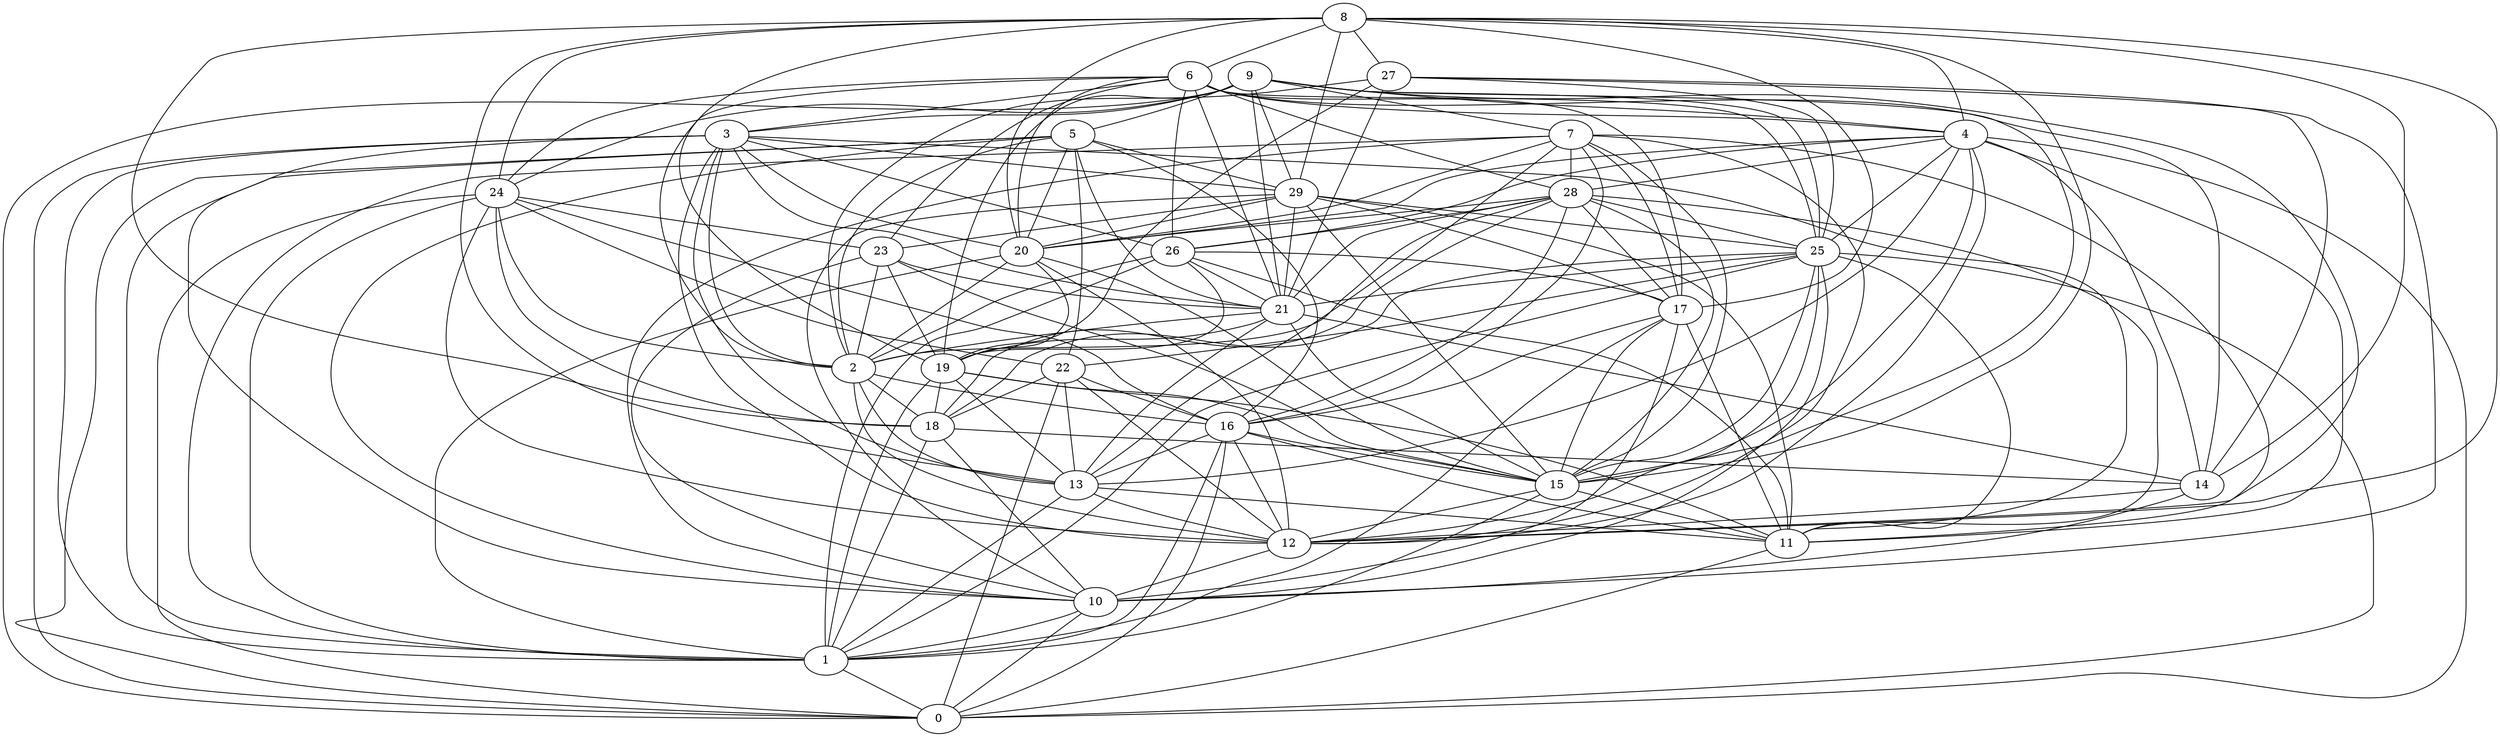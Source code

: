 digraph GG_graph {

subgraph G_graph {
edge [color = black]
"27" -> "21" [dir = none]
"27" -> "10" [dir = none]
"9" -> "0" [dir = none]
"9" -> "15" [dir = none]
"9" -> "25" [dir = none]
"9" -> "7" [dir = none]
"22" -> "16" [dir = none]
"22" -> "18" [dir = none]
"29" -> "23" [dir = none]
"29" -> "15" [dir = none]
"29" -> "17" [dir = none]
"13" -> "1" [dir = none]
"13" -> "12" [dir = none]
"13" -> "11" [dir = none]
"12" -> "10" [dir = none]
"19" -> "15" [dir = none]
"8" -> "13" [dir = none]
"8" -> "18" [dir = none]
"8" -> "19" [dir = none]
"8" -> "20" [dir = none]
"8" -> "12" [dir = none]
"8" -> "27" [dir = none]
"8" -> "17" [dir = none]
"8" -> "4" [dir = none]
"8" -> "15" [dir = none]
"16" -> "0" [dir = none]
"16" -> "11" [dir = none]
"6" -> "4" [dir = none]
"6" -> "14" [dir = none]
"6" -> "28" [dir = none]
"6" -> "17" [dir = none]
"6" -> "3" [dir = none]
"6" -> "24" [dir = none]
"6" -> "25" [dir = none]
"3" -> "20" [dir = none]
"3" -> "0" [dir = none]
"3" -> "29" [dir = none]
"3" -> "21" [dir = none]
"3" -> "1" [dir = none]
"23" -> "15" [dir = none]
"21" -> "2" [dir = none]
"21" -> "19" [dir = none]
"21" -> "13" [dir = none]
"21" -> "14" [dir = none]
"20" -> "12" [dir = none]
"11" -> "0" [dir = none]
"18" -> "14" [dir = none]
"24" -> "12" [dir = none]
"24" -> "18" [dir = none]
"24" -> "2" [dir = none]
"24" -> "16" [dir = none]
"24" -> "23" [dir = none]
"17" -> "10" [dir = none]
"17" -> "11" [dir = none]
"28" -> "16" [dir = none]
"28" -> "18" [dir = none]
"28" -> "15" [dir = none]
"28" -> "26" [dir = none]
"28" -> "2" [dir = none]
"28" -> "11" [dir = none]
"28" -> "17" [dir = none]
"5" -> "2" [dir = none]
"5" -> "22" [dir = none]
"5" -> "10" [dir = none]
"5" -> "29" [dir = none]
"5" -> "0" [dir = none]
"5" -> "16" [dir = none]
"14" -> "12" [dir = none]
"26" -> "1" [dir = none]
"26" -> "17" [dir = none]
"26" -> "19" [dir = none]
"2" -> "12" [dir = none]
"25" -> "21" [dir = none]
"25" -> "11" [dir = none]
"25" -> "0" [dir = none]
"25" -> "22" [dir = none]
"7" -> "11" [dir = none]
"7" -> "1" [dir = none]
"7" -> "20" [dir = none]
"7" -> "16" [dir = none]
"7" -> "28" [dir = none]
"7" -> "17" [dir = none]
"7" -> "10" [dir = none]
"7" -> "12" [dir = none]
"10" -> "0" [dir = none]
"4" -> "20" [dir = none]
"4" -> "25" [dir = none]
"10" -> "1" [dir = none]
"1" -> "0" [dir = none]
"4" -> "26" [dir = none]
"6" -> "21" [dir = none]
"4" -> "12" [dir = none]
"4" -> "15" [dir = none]
"9" -> "3" [dir = none]
"28" -> "25" [dir = none]
"18" -> "10" [dir = none]
"26" -> "2" [dir = none]
"16" -> "1" [dir = none]
"19" -> "13" [dir = none]
"29" -> "21" [dir = none]
"5" -> "21" [dir = none]
"23" -> "2" [dir = none]
"6" -> "26" [dir = none]
"8" -> "29" [dir = none]
"2" -> "13" [dir = none]
"25" -> "18" [dir = none]
"9" -> "21" [dir = none]
"6" -> "20" [dir = none]
"3" -> "11" [dir = none]
"25" -> "1" [dir = none]
"27" -> "2" [dir = none]
"27" -> "14" [dir = none]
"24" -> "22" [dir = none]
"25" -> "15" [dir = none]
"22" -> "13" [dir = none]
"9" -> "4" [dir = none]
"3" -> "10" [dir = none]
"4" -> "0" [dir = none]
"6" -> "23" [dir = none]
"9" -> "19" [dir = none]
"21" -> "15" [dir = none]
"3" -> "12" [dir = none]
"8" -> "24" [dir = none]
"7" -> "13" [dir = none]
"2" -> "16" [dir = none]
"15" -> "1" [dir = none]
"16" -> "13" [dir = none]
"17" -> "16" [dir = none]
"26" -> "11" [dir = none]
"5" -> "20" [dir = none]
"4" -> "11" [dir = none]
"23" -> "19" [dir = none]
"9" -> "29" [dir = none]
"19" -> "18" [dir = none]
"25" -> "12" [dir = none]
"9" -> "5" [dir = none]
"29" -> "25" [dir = none]
"16" -> "15" [dir = none]
"3" -> "13" [dir = none]
"8" -> "6" [dir = none]
"7" -> "15" [dir = none]
"16" -> "12" [dir = none]
"4" -> "28" [dir = none]
"4" -> "13" [dir = none]
"20" -> "2" [dir = none]
"3" -> "26" [dir = none]
"27" -> "19" [dir = none]
"15" -> "12" [dir = none]
"15" -> "11" [dir = none]
"25" -> "10" [dir = none]
"28" -> "21" [dir = none]
"19" -> "1" [dir = none]
"23" -> "10" [dir = none]
"3" -> "2" [dir = none]
"20" -> "19" [dir = none]
"8" -> "14" [dir = none]
"26" -> "21" [dir = none]
"6" -> "2" [dir = none]
"23" -> "21" [dir = none]
"27" -> "25" [dir = none]
"9" -> "12" [dir = none]
"29" -> "11" [dir = none]
"18" -> "1" [dir = none]
"22" -> "12" [dir = none]
"2" -> "18" [dir = none]
"19" -> "11" [dir = none]
"4" -> "14" [dir = none]
"28" -> "20" [dir = none]
"17" -> "1" [dir = none]
"24" -> "1" [dir = none]
"17" -> "15" [dir = none]
"9" -> "24" [dir = none]
"29" -> "10" [dir = none]
"22" -> "0" [dir = none]
"20" -> "1" [dir = none]
"14" -> "10" [dir = none]
"29" -> "20" [dir = none]
"5" -> "1" [dir = none]
"20" -> "15" [dir = none]
"24" -> "0" [dir = none]
}

}
